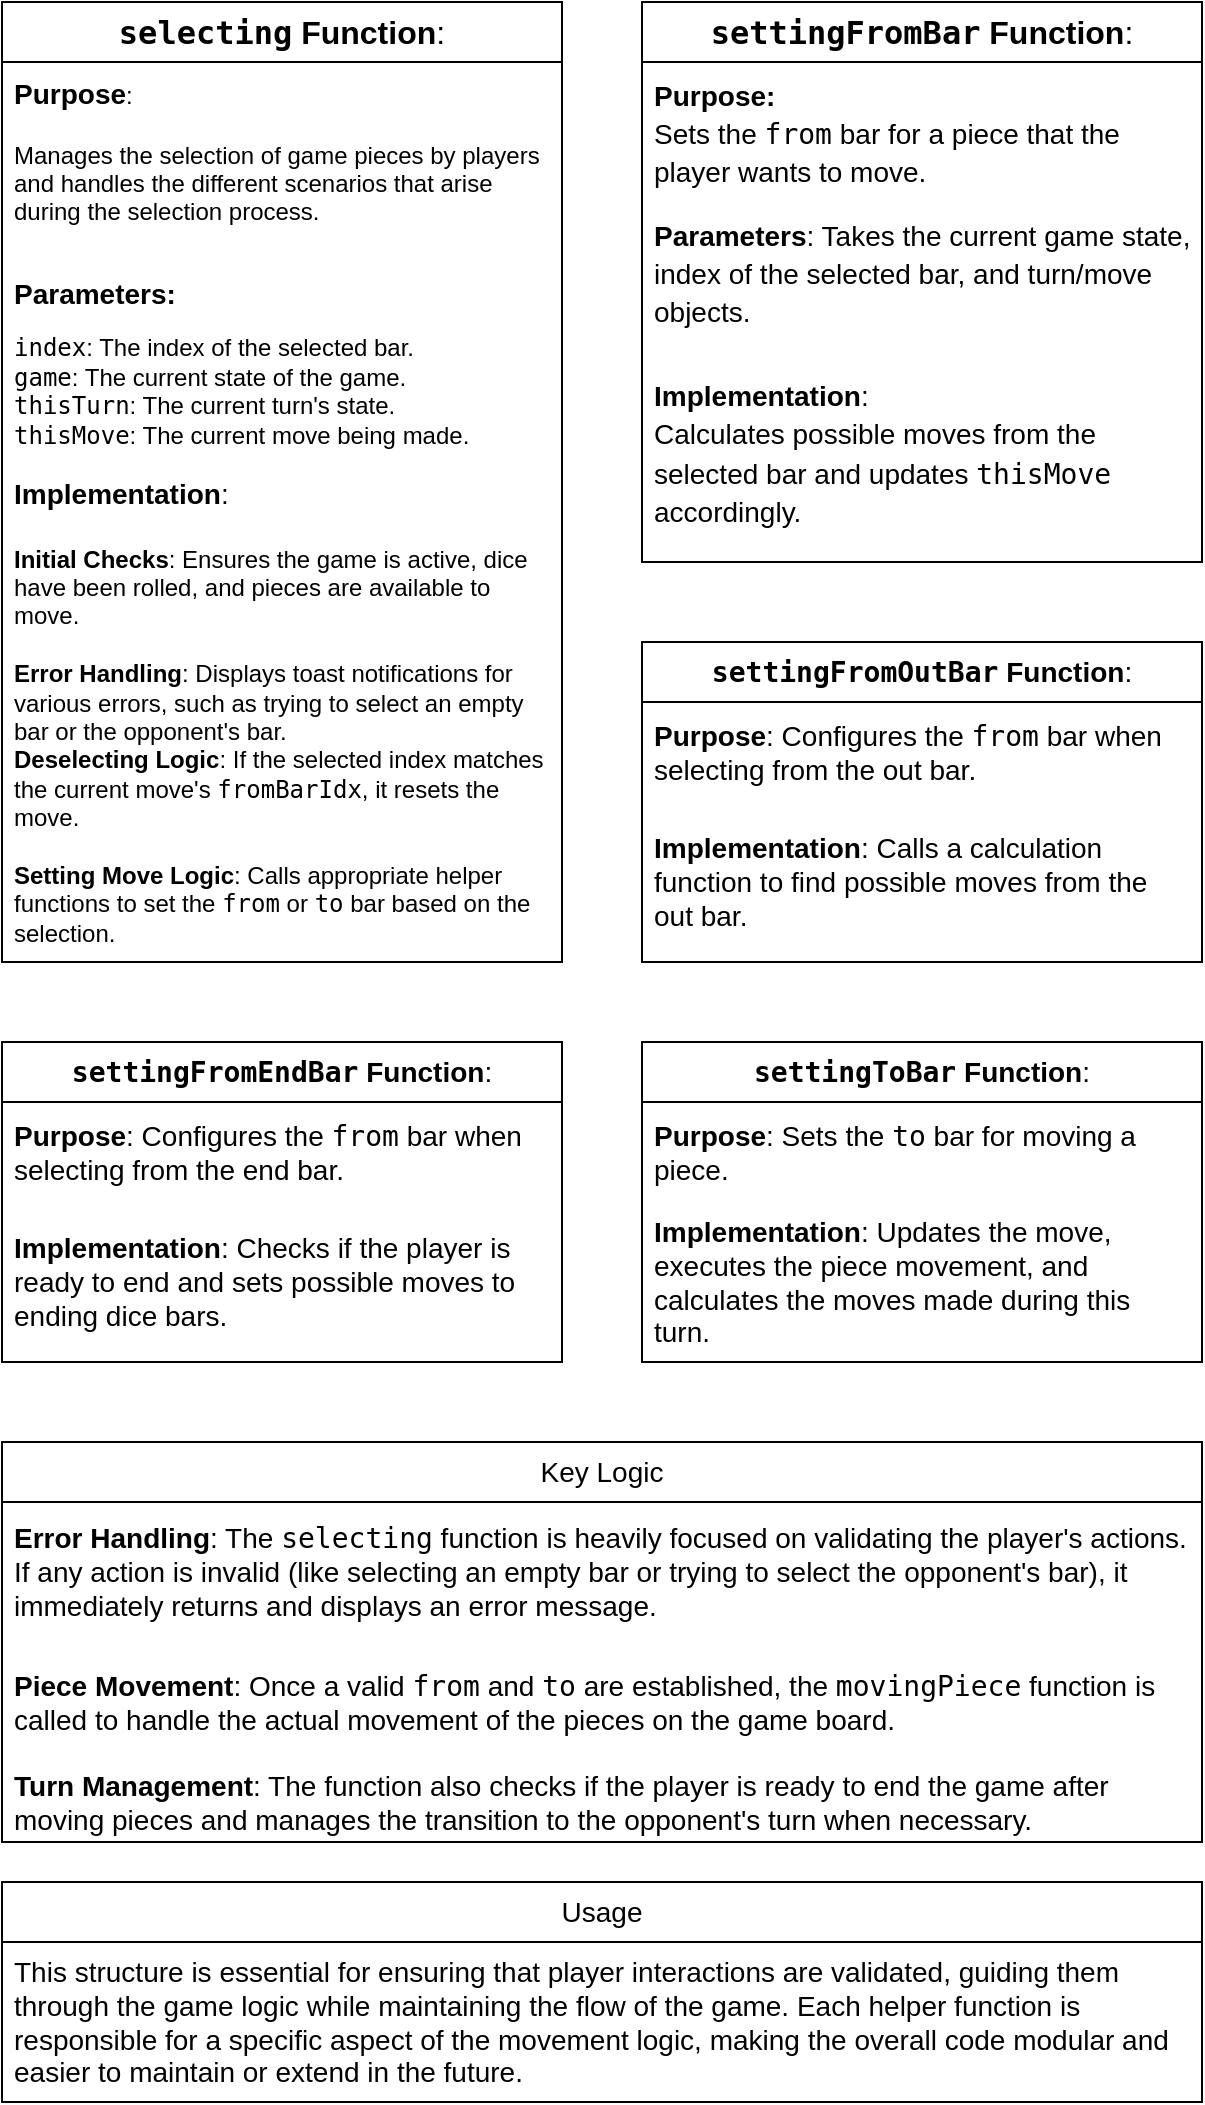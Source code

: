 <mxfile>
    <diagram id="F63xqs_IiFnAp9ZoGiMq" name="Page-1">
        <mxGraphModel dx="867" dy="602" grid="1" gridSize="10" guides="1" tooltips="1" connect="1" arrows="1" fold="1" page="1" pageScale="1" pageWidth="850" pageHeight="1100" math="0" shadow="0">
            <root>
                <mxCell id="0"/>
                <mxCell id="1" parent="0"/>
                <mxCell id="2" value="&lt;font style=&quot;font-size: 16px;&quot;&gt;&lt;strong&gt;&lt;code&gt;selecting&lt;/code&gt; Function&lt;/strong&gt;:&lt;/font&gt;" style="swimlane;fontStyle=0;childLayout=stackLayout;horizontal=1;startSize=30;horizontalStack=0;resizeParent=1;resizeParentMax=0;resizeLast=0;collapsible=1;marginBottom=0;whiteSpace=wrap;html=1;" vertex="1" parent="1">
                    <mxGeometry x="40" y="40" width="280" height="480" as="geometry"/>
                </mxCell>
                <mxCell id="3" value="&lt;strong&gt;&lt;font style=&quot;font-size: 14px;&quot;&gt;Purpose&lt;/font&gt;&lt;/strong&gt;: &lt;br&gt;&lt;br&gt;Manages the selection of game pieces by players and handles the different scenarios that arise during the selection process." style="text;strokeColor=none;fillColor=none;align=left;verticalAlign=middle;spacingLeft=4;spacingRight=4;overflow=hidden;points=[[0,0.5],[1,0.5]];portConstraint=eastwest;rotatable=0;whiteSpace=wrap;html=1;" vertex="1" parent="2">
                    <mxGeometry y="30" width="280" height="90" as="geometry"/>
                </mxCell>
                <mxCell id="4" value="&lt;p style=&quot;line-height: 119%;&quot;&gt;&lt;strong&gt;&lt;font style=&quot;font-size: 14px;&quot;&gt;Parameters:&lt;/font&gt;&lt;/strong&gt;&lt;br&gt;&lt;/p&gt;&lt;code&gt;index&lt;/code&gt;&lt;span style=&quot;background-color: initial;&quot;&gt;: The index of the selected bar.&lt;/span&gt;&lt;br&gt;&lt;code&gt;game&lt;/code&gt;&lt;span style=&quot;background-color: initial;&quot;&gt;: The current state of the game.&lt;/span&gt;&lt;br&gt;&lt;code&gt;thisTurn&lt;/code&gt;&lt;span style=&quot;background-color: initial;&quot;&gt;: The current turn's state.&lt;/span&gt;&lt;br&gt;&lt;code&gt;thisMove&lt;/code&gt;&lt;span style=&quot;background-color: initial;&quot;&gt;: The current move being made.&lt;/span&gt;" style="text;strokeColor=none;fillColor=none;align=left;verticalAlign=middle;spacingLeft=4;spacingRight=4;overflow=hidden;points=[[0,0.5],[1,0.5]];portConstraint=eastwest;rotatable=0;whiteSpace=wrap;html=1;" vertex="1" parent="2">
                    <mxGeometry y="120" width="280" height="110" as="geometry"/>
                </mxCell>
                <mxCell id="5" value="&lt;font style=&quot;font-size: 14px;&quot;&gt;&lt;strong style=&quot;background-color: initial;&quot;&gt;Implementation&lt;/strong&gt;&lt;span style=&quot;background-color: initial;&quot;&gt;:&lt;br&gt;&lt;/span&gt;&lt;br&gt;&lt;/font&gt;&lt;strong style=&quot;background-color: initial;&quot;&gt;Initial Checks&lt;/strong&gt;&lt;span style=&quot;background-color: initial;&quot;&gt;: Ensures the game is active, dice have been rolled, and pieces are available to move.&lt;br&gt;&lt;/span&gt;&lt;br&gt;&lt;strong style=&quot;background-color: initial;&quot;&gt;Error Handling&lt;/strong&gt;&lt;span style=&quot;background-color: initial;&quot;&gt;: Displays toast notifications for various errors, such as trying to select an empty bar or the opponent's bar.&lt;/span&gt;&lt;br&gt;&lt;strong style=&quot;background-color: initial;&quot;&gt;Deselecting Logic&lt;/strong&gt;&lt;span style=&quot;background-color: initial;&quot;&gt;: If the selected index matches the current move's &lt;/span&gt;&lt;code&gt;fromBarIdx&lt;/code&gt;&lt;span style=&quot;background-color: initial;&quot;&gt;, it resets the move.&lt;br&gt;&lt;/span&gt;&lt;br&gt;&lt;strong style=&quot;background-color: initial;&quot;&gt;Setting Move Logic&lt;/strong&gt;&lt;span style=&quot;background-color: initial;&quot;&gt;: Calls appropriate helper functions to set the &lt;/span&gt;&lt;code&gt;from&lt;/code&gt;&lt;span style=&quot;background-color: initial;&quot;&gt; or &lt;/span&gt;&lt;code&gt;to&lt;/code&gt;&lt;span style=&quot;background-color: initial;&quot;&gt; bar based on the selection.&lt;/span&gt;" style="text;strokeColor=none;fillColor=none;align=left;verticalAlign=middle;spacingLeft=4;spacingRight=4;overflow=hidden;points=[[0,0.5],[1,0.5]];portConstraint=eastwest;rotatable=0;whiteSpace=wrap;html=1;" vertex="1" parent="2">
                    <mxGeometry y="230" width="280" height="250" as="geometry"/>
                </mxCell>
                <mxCell id="6" value="&lt;strong&gt;&lt;code&gt;settingFromBar&lt;/code&gt; Function&lt;/strong&gt;:" style="swimlane;fontStyle=0;childLayout=stackLayout;horizontal=1;startSize=30;horizontalStack=0;resizeParent=1;resizeParentMax=0;resizeLast=0;collapsible=1;marginBottom=0;whiteSpace=wrap;html=1;fontSize=16;" vertex="1" parent="1">
                    <mxGeometry x="360" y="40" width="280" height="280" as="geometry"/>
                </mxCell>
                <mxCell id="7" value="&lt;font style=&quot;font-size: 14px;&quot;&gt;&lt;b&gt;Purpose:&lt;br&gt;&lt;/b&gt;Sets the &lt;code&gt;from&lt;/code&gt; bar for a piece that the player wants to move.&lt;/font&gt;" style="text;strokeColor=none;fillColor=none;align=left;verticalAlign=middle;spacingLeft=4;spacingRight=4;overflow=hidden;points=[[0,0.5],[1,0.5]];portConstraint=eastwest;rotatable=0;whiteSpace=wrap;html=1;fontSize=16;" vertex="1" parent="6">
                    <mxGeometry y="30" width="280" height="70" as="geometry"/>
                </mxCell>
                <mxCell id="8" value="&lt;font style=&quot;font-size: 14px;&quot;&gt;&lt;strong&gt;Parameters&lt;/strong&gt;: Takes the current game state, index of the selected bar, and turn/move objects.&lt;/font&gt;" style="text;strokeColor=none;fillColor=none;align=left;verticalAlign=middle;spacingLeft=4;spacingRight=4;overflow=hidden;points=[[0,0.5],[1,0.5]];portConstraint=eastwest;rotatable=0;whiteSpace=wrap;html=1;fontSize=16;" vertex="1" parent="6">
                    <mxGeometry y="100" width="280" height="70" as="geometry"/>
                </mxCell>
                <mxCell id="9" value="&lt;font style=&quot;font-size: 14px;&quot;&gt;&lt;strong style=&quot;background-color: initial;&quot;&gt;Implementation&lt;/strong&gt;&lt;span style=&quot;background-color: initial;&quot;&gt;:&lt;/span&gt;&lt;br&gt;&lt;span style=&quot;background-color: initial;&quot;&gt;Calculates possible moves from the selected bar and updates &lt;/span&gt;&lt;code&gt;thisMove&lt;/code&gt;&lt;span style=&quot;background-color: initial;&quot;&gt; accordingly.&lt;/span&gt;&lt;/font&gt;" style="text;strokeColor=none;fillColor=none;align=left;verticalAlign=middle;spacingLeft=4;spacingRight=4;overflow=hidden;points=[[0,0.5],[1,0.5]];portConstraint=eastwest;rotatable=0;whiteSpace=wrap;html=1;fontSize=16;" vertex="1" parent="6">
                    <mxGeometry y="170" width="280" height="110" as="geometry"/>
                </mxCell>
                <mxCell id="10" value="&lt;strong&gt;&lt;code&gt;settingFromOutBar&lt;/code&gt; Function&lt;/strong&gt;:" style="swimlane;fontStyle=0;childLayout=stackLayout;horizontal=1;startSize=30;horizontalStack=0;resizeParent=1;resizeParentMax=0;resizeLast=0;collapsible=1;marginBottom=0;whiteSpace=wrap;html=1;fontSize=14;" vertex="1" parent="1">
                    <mxGeometry x="360" y="360" width="280" height="160" as="geometry"/>
                </mxCell>
                <mxCell id="11" value="&lt;strong&gt;Purpose&lt;/strong&gt;: Configures the &lt;code&gt;from&lt;/code&gt; bar when selecting from the out bar." style="text;strokeColor=none;fillColor=none;align=left;verticalAlign=middle;spacingLeft=4;spacingRight=4;overflow=hidden;points=[[0,0.5],[1,0.5]];portConstraint=eastwest;rotatable=0;whiteSpace=wrap;html=1;fontSize=14;" vertex="1" parent="10">
                    <mxGeometry y="30" width="280" height="50" as="geometry"/>
                </mxCell>
                <mxCell id="12" value="&lt;strong&gt;Implementation&lt;/strong&gt;: Calls a calculation function to find possible moves from the out bar." style="text;strokeColor=none;fillColor=none;align=left;verticalAlign=middle;spacingLeft=4;spacingRight=4;overflow=hidden;points=[[0,0.5],[1,0.5]];portConstraint=eastwest;rotatable=0;whiteSpace=wrap;html=1;fontSize=14;" vertex="1" parent="10">
                    <mxGeometry y="80" width="280" height="80" as="geometry"/>
                </mxCell>
                <mxCell id="14" value="&lt;strong&gt;&lt;code&gt;settingFromEndBar&lt;/code&gt; Function&lt;/strong&gt;:" style="swimlane;fontStyle=0;childLayout=stackLayout;horizontal=1;startSize=30;horizontalStack=0;resizeParent=1;resizeParentMax=0;resizeLast=0;collapsible=1;marginBottom=0;whiteSpace=wrap;html=1;fontSize=14;" vertex="1" parent="1">
                    <mxGeometry x="40" y="560" width="280" height="160" as="geometry"/>
                </mxCell>
                <mxCell id="15" value="&lt;strong&gt;Purpose&lt;/strong&gt;: Configures the &lt;code&gt;from&lt;/code&gt; bar when selecting from the end bar." style="text;strokeColor=none;fillColor=none;align=left;verticalAlign=middle;spacingLeft=4;spacingRight=4;overflow=hidden;points=[[0,0.5],[1,0.5]];portConstraint=eastwest;rotatable=0;whiteSpace=wrap;html=1;fontSize=14;" vertex="1" parent="14">
                    <mxGeometry y="30" width="280" height="50" as="geometry"/>
                </mxCell>
                <mxCell id="16" value="&lt;strong&gt;Implementation&lt;/strong&gt;: Checks if the player is ready to end and sets possible moves to ending dice bars." style="text;strokeColor=none;fillColor=none;align=left;verticalAlign=middle;spacingLeft=4;spacingRight=4;overflow=hidden;points=[[0,0.5],[1,0.5]];portConstraint=eastwest;rotatable=0;whiteSpace=wrap;html=1;fontSize=14;" vertex="1" parent="14">
                    <mxGeometry y="80" width="280" height="80" as="geometry"/>
                </mxCell>
                <mxCell id="18" value="&lt;strong&gt;&lt;code&gt;settingToBar&lt;/code&gt; Function&lt;/strong&gt;:" style="swimlane;fontStyle=0;childLayout=stackLayout;horizontal=1;startSize=30;horizontalStack=0;resizeParent=1;resizeParentMax=0;resizeLast=0;collapsible=1;marginBottom=0;whiteSpace=wrap;html=1;fontSize=14;" vertex="1" parent="1">
                    <mxGeometry x="360" y="560" width="280" height="160" as="geometry"/>
                </mxCell>
                <mxCell id="19" value="&lt;strong&gt;Purpose&lt;/strong&gt;: Sets the &lt;code&gt;to&lt;/code&gt; bar for moving a piece." style="text;strokeColor=none;fillColor=none;align=left;verticalAlign=middle;spacingLeft=4;spacingRight=4;overflow=hidden;points=[[0,0.5],[1,0.5]];portConstraint=eastwest;rotatable=0;whiteSpace=wrap;html=1;fontSize=14;" vertex="1" parent="18">
                    <mxGeometry y="30" width="280" height="50" as="geometry"/>
                </mxCell>
                <mxCell id="20" value="&lt;strong&gt;Implementation&lt;/strong&gt;: Updates the move, executes the piece movement, and calculates the moves made during this turn." style="text;strokeColor=none;fillColor=none;align=left;verticalAlign=middle;spacingLeft=4;spacingRight=4;overflow=hidden;points=[[0,0.5],[1,0.5]];portConstraint=eastwest;rotatable=0;whiteSpace=wrap;html=1;fontSize=14;" vertex="1" parent="18">
                    <mxGeometry y="80" width="280" height="80" as="geometry"/>
                </mxCell>
                <mxCell id="21" value="Key Logic" style="swimlane;fontStyle=0;childLayout=stackLayout;horizontal=1;startSize=30;horizontalStack=0;resizeParent=1;resizeParentMax=0;resizeLast=0;collapsible=1;marginBottom=0;whiteSpace=wrap;html=1;fontSize=14;" vertex="1" parent="1">
                    <mxGeometry x="40" y="760" width="600" height="200" as="geometry"/>
                </mxCell>
                <mxCell id="22" value="&lt;strong&gt;Error Handling&lt;/strong&gt;: The &lt;code&gt;selecting&lt;/code&gt; function is heavily focused on validating the player's actions. If any action is invalid (like selecting an empty bar or trying to select the opponent's bar), it immediately returns and displays an error message." style="text;strokeColor=none;fillColor=none;align=left;verticalAlign=middle;spacingLeft=4;spacingRight=4;overflow=hidden;points=[[0,0.5],[1,0.5]];portConstraint=eastwest;rotatable=0;whiteSpace=wrap;html=1;fontSize=14;" vertex="1" parent="21">
                    <mxGeometry y="30" width="600" height="70" as="geometry"/>
                </mxCell>
                <mxCell id="23" value="&lt;strong&gt;Piece Movement&lt;/strong&gt;: Once a valid &lt;code&gt;from&lt;/code&gt; and &lt;code&gt;to&lt;/code&gt; are established, the &lt;code&gt;movingPiece&lt;/code&gt; function is called to handle the actual movement of the pieces on the game board." style="text;strokeColor=none;fillColor=none;align=left;verticalAlign=middle;spacingLeft=4;spacingRight=4;overflow=hidden;points=[[0,0.5],[1,0.5]];portConstraint=eastwest;rotatable=0;whiteSpace=wrap;html=1;fontSize=14;" vertex="1" parent="21">
                    <mxGeometry y="100" width="600" height="60" as="geometry"/>
                </mxCell>
                <mxCell id="24" value="&lt;strong&gt;Turn Management&lt;/strong&gt;: The function also checks if the player is ready to end the game after moving pieces and manages the transition to the opponent's turn when necessary." style="text;strokeColor=none;fillColor=none;align=left;verticalAlign=middle;spacingLeft=4;spacingRight=4;overflow=hidden;points=[[0,0.5],[1,0.5]];portConstraint=eastwest;rotatable=0;whiteSpace=wrap;html=1;fontSize=14;" vertex="1" parent="21">
                    <mxGeometry y="160" width="600" height="40" as="geometry"/>
                </mxCell>
                <mxCell id="25" value="&lt;font style=&quot;font-size: 14px;&quot;&gt;Usage&lt;/font&gt;" style="swimlane;fontStyle=0;childLayout=stackLayout;horizontal=1;startSize=30;horizontalStack=0;resizeParent=1;resizeParentMax=0;resizeLast=0;collapsible=1;marginBottom=0;whiteSpace=wrap;html=1;fontSize=12;" vertex="1" parent="1">
                    <mxGeometry x="40" y="980" width="600" height="110" as="geometry"/>
                </mxCell>
                <mxCell id="26" value="&lt;font style=&quot;font-size: 14px;&quot;&gt;This structure is essential for ensuring that player interactions are validated, guiding them through the game logic while maintaining the flow of the game. Each helper function is responsible for a specific aspect of the movement logic, making the overall code modular and easier to maintain or extend in the future.&lt;/font&gt;" style="text;strokeColor=none;fillColor=none;align=left;verticalAlign=middle;spacingLeft=4;spacingRight=4;overflow=hidden;points=[[0,0.5],[1,0.5]];portConstraint=eastwest;rotatable=0;whiteSpace=wrap;html=1;fontSize=12;" vertex="1" parent="25">
                    <mxGeometry y="30" width="600" height="80" as="geometry"/>
                </mxCell>
            </root>
        </mxGraphModel>
    </diagram>
</mxfile>